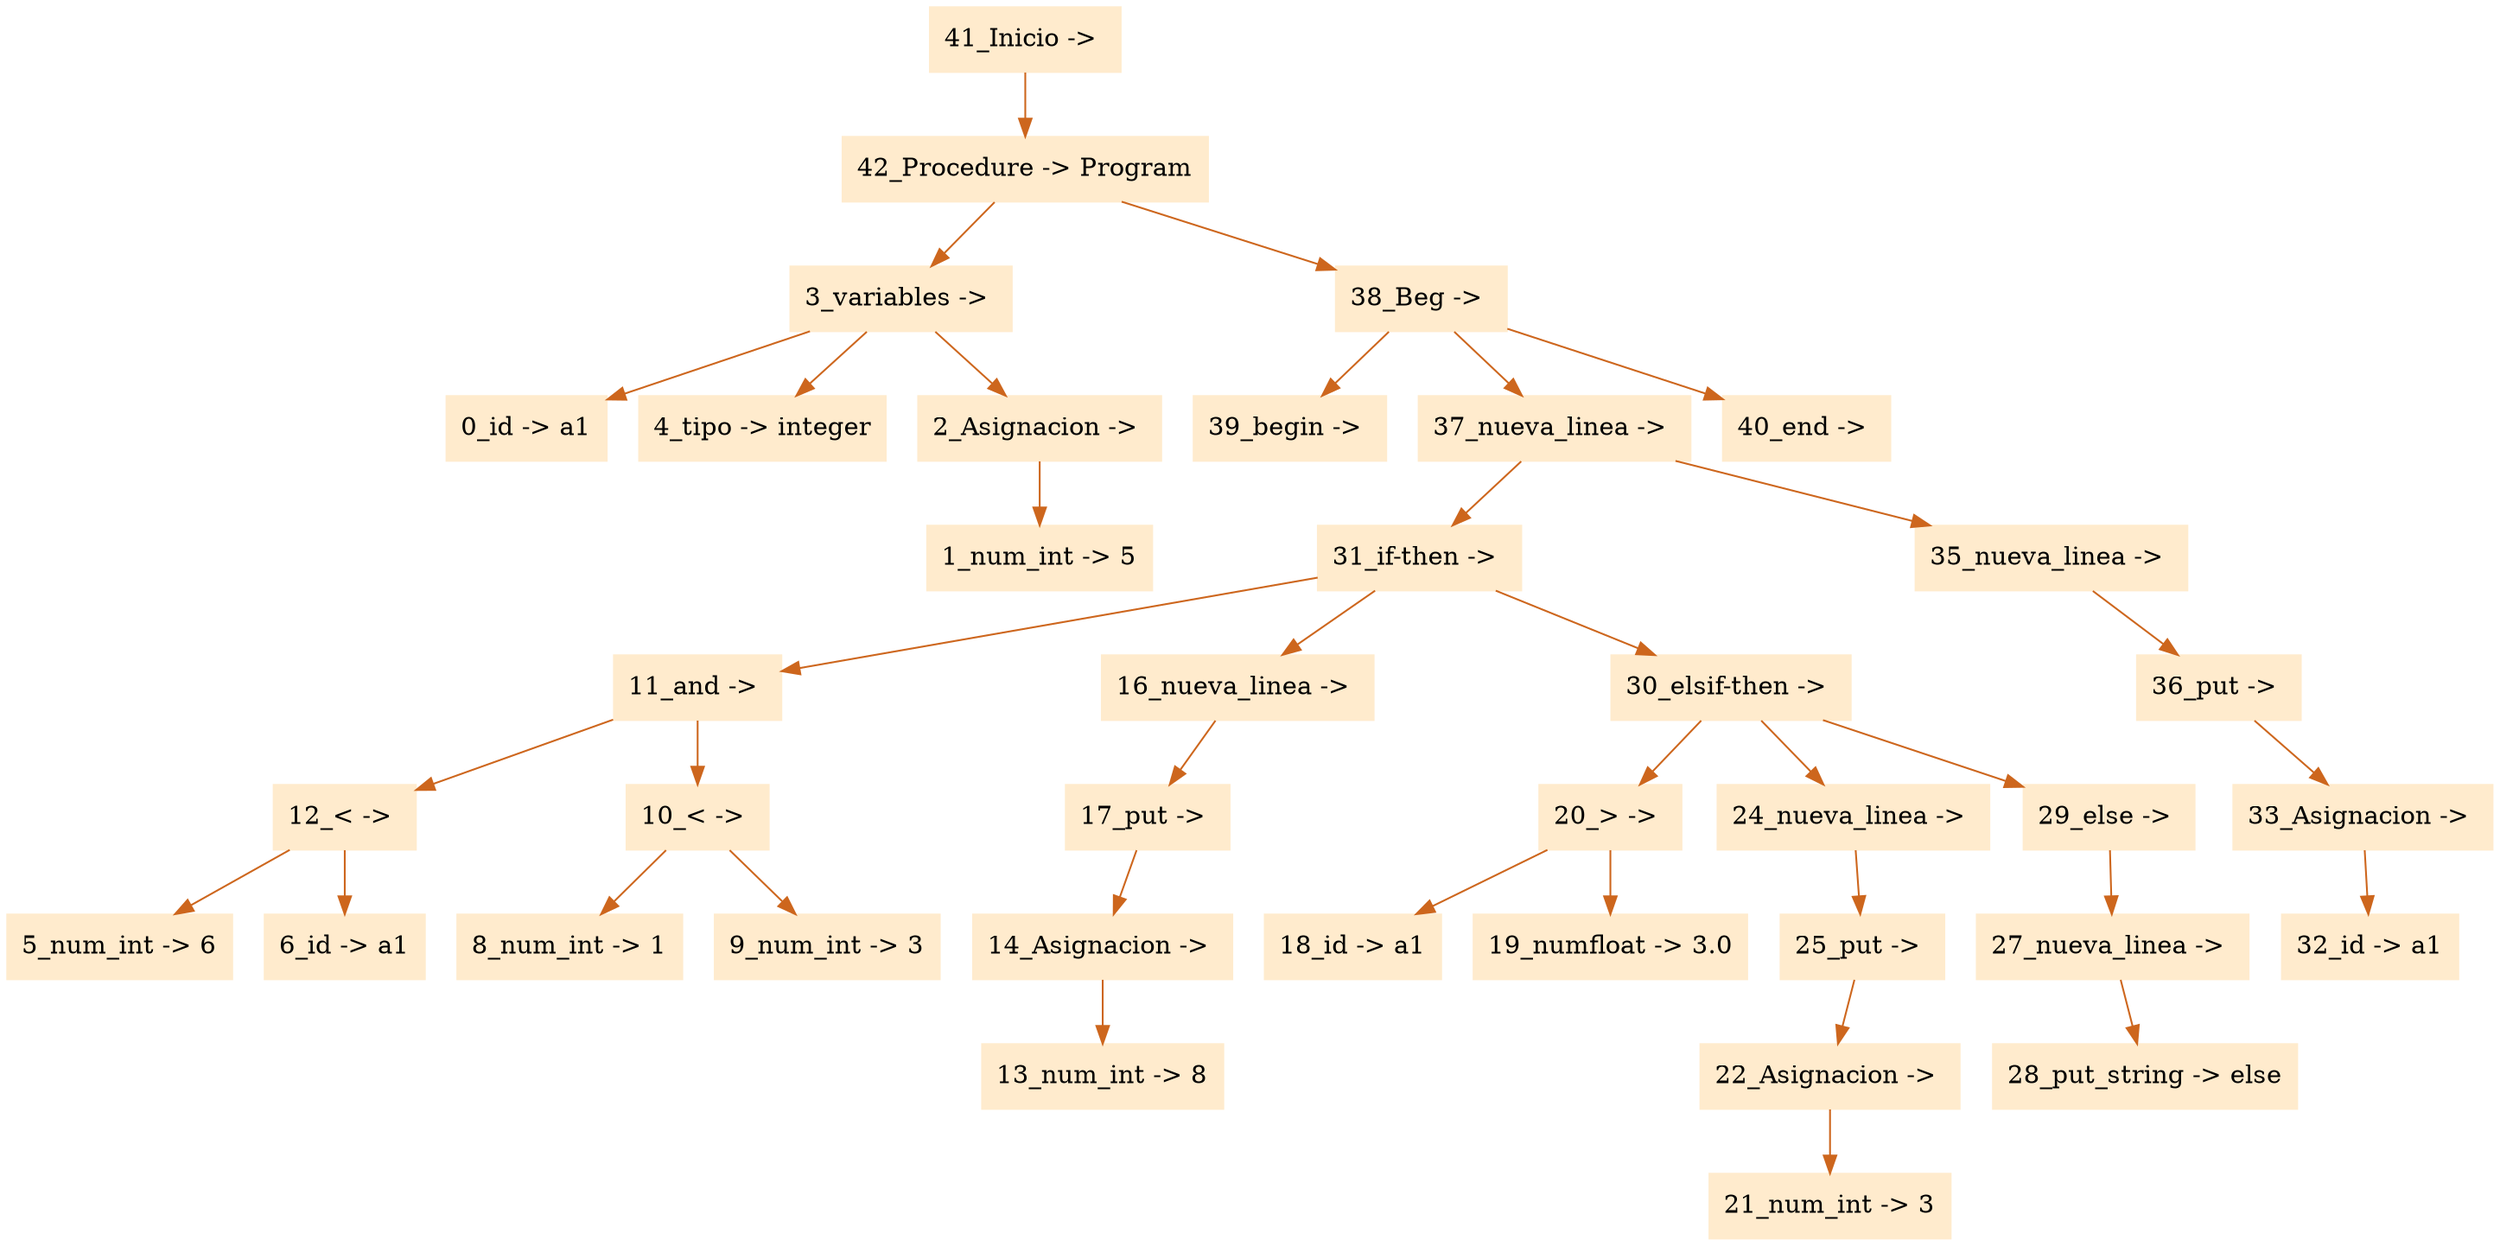 digraph G {node[shape=box, style=filled, color=blanchedalmond]; edge[color=chocolate3];rankdir=UD 

"41_Inicio -> "->"42_Procedure -> Program"
"42_Procedure -> Program"->"3_variables -> "
"3_variables -> "->"0_id -> a1"
"3_variables -> "->"4_tipo -> integer"
"3_variables -> "->"2_Asignacion -> "
"2_Asignacion -> "->"1_num_int -> 5"
"42_Procedure -> Program"->"38_Beg -> "
"38_Beg -> "->"39_begin -> "
"38_Beg -> "->"37_nueva_linea -> "
"37_nueva_linea -> "->"31_if-then -> "
"31_if-then -> "->"11_and -> "
"11_and -> "->"12_< -> "
"12_< -> "->"5_num_int -> 6"
"12_< -> "->"6_id -> a1"
"11_and -> "->"10_< -> "
"10_< -> "->"8_num_int -> 1"
"10_< -> "->"9_num_int -> 3"
"31_if-then -> "->"16_nueva_linea -> "
"16_nueva_linea -> "->"17_put -> "
"17_put -> "->"14_Asignacion -> "
"14_Asignacion -> "->"13_num_int -> 8"
"31_if-then -> "->"30_elsif-then -> "
"30_elsif-then -> "->"20_> -> "
"20_> -> "->"18_id -> a1"
"20_> -> "->"19_numfloat -> 3.0"
"30_elsif-then -> "->"24_nueva_linea -> "
"24_nueva_linea -> "->"25_put -> "
"25_put -> "->"22_Asignacion -> "
"22_Asignacion -> "->"21_num_int -> 3"
"30_elsif-then -> "->"29_else -> "
"29_else -> "->"27_nueva_linea -> "
"27_nueva_linea -> "->"28_put_string -> else"
"37_nueva_linea -> "->"35_nueva_linea -> "
"35_nueva_linea -> "->"36_put -> "
"36_put -> "->"33_Asignacion -> "
"33_Asignacion -> "->"32_id -> a1"
"38_Beg -> "->"40_end -> "


}
